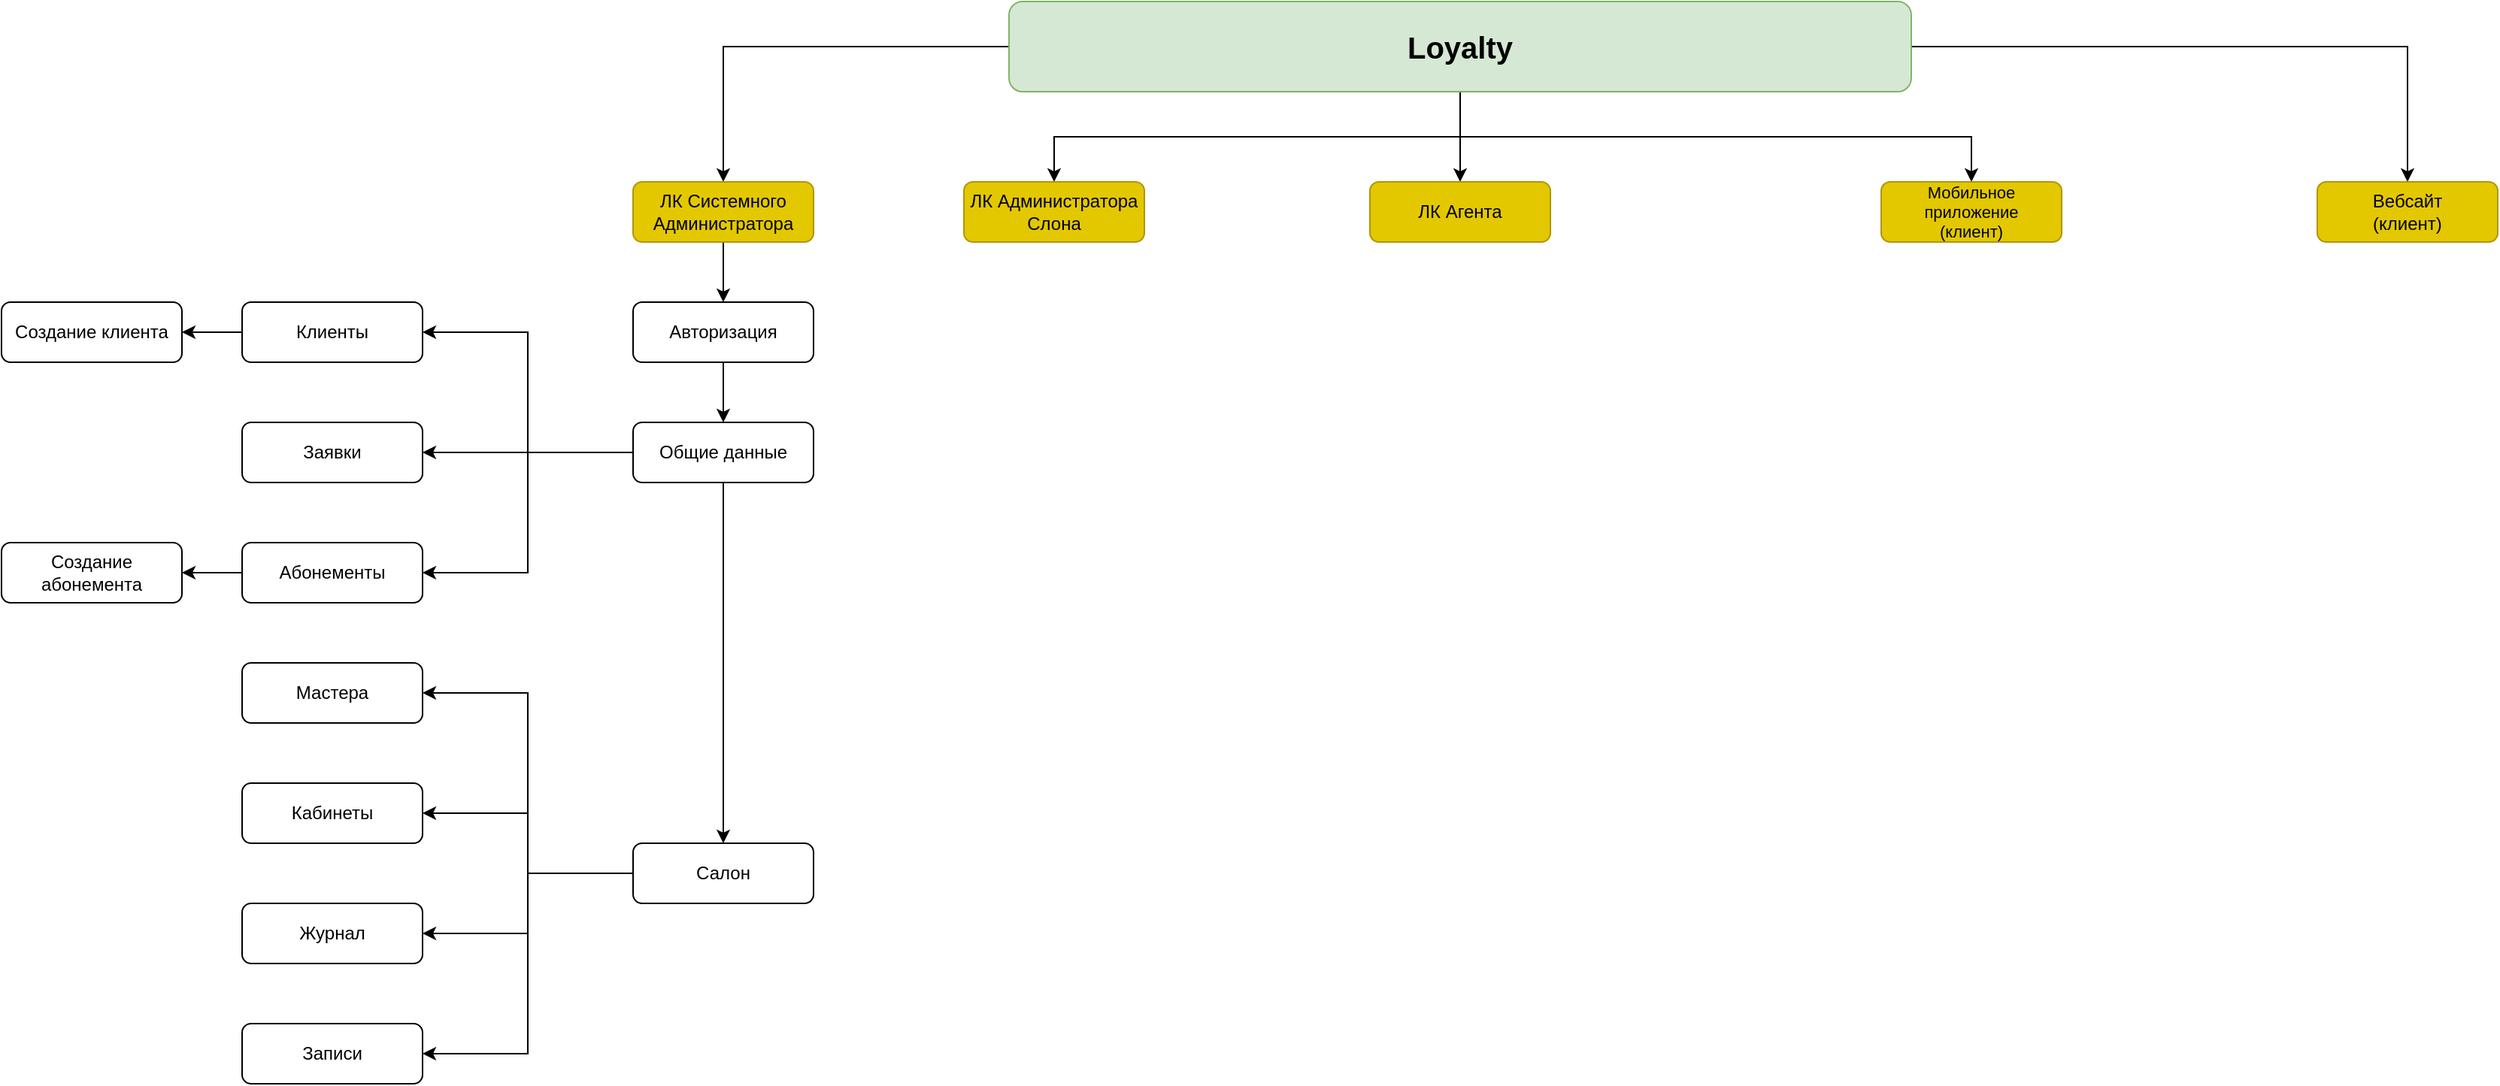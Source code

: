 <mxfile version="24.4.3" type="github">
  <diagram name="Page-1" id="3LspEZ6UrVPtPHhB3D5p">
    <mxGraphModel dx="2924" dy="738" grid="1" gridSize="10" guides="1" tooltips="1" connect="1" arrows="1" fold="1" page="1" pageScale="1" pageWidth="850" pageHeight="1100" math="0" shadow="0">
      <root>
        <mxCell id="0" />
        <mxCell id="1" parent="0" />
        <mxCell id="3AA2hyl5XIKiU2v8SSu--7" style="edgeStyle=orthogonalEdgeStyle;rounded=0;orthogonalLoop=1;jettySize=auto;html=1;" edge="1" parent="1" source="3AA2hyl5XIKiU2v8SSu--1" target="3AA2hyl5XIKiU2v8SSu--2">
          <mxGeometry relative="1" as="geometry" />
        </mxCell>
        <mxCell id="3AA2hyl5XIKiU2v8SSu--8" style="edgeStyle=orthogonalEdgeStyle;rounded=0;orthogonalLoop=1;jettySize=auto;html=1;" edge="1" parent="1" source="3AA2hyl5XIKiU2v8SSu--1" target="3AA2hyl5XIKiU2v8SSu--3">
          <mxGeometry relative="1" as="geometry" />
        </mxCell>
        <mxCell id="3AA2hyl5XIKiU2v8SSu--9" style="edgeStyle=orthogonalEdgeStyle;rounded=0;orthogonalLoop=1;jettySize=auto;html=1;entryX=0.5;entryY=0;entryDx=0;entryDy=0;" edge="1" parent="1" source="3AA2hyl5XIKiU2v8SSu--1" target="3AA2hyl5XIKiU2v8SSu--4">
          <mxGeometry relative="1" as="geometry" />
        </mxCell>
        <mxCell id="3AA2hyl5XIKiU2v8SSu--10" style="edgeStyle=orthogonalEdgeStyle;rounded=0;orthogonalLoop=1;jettySize=auto;html=1;" edge="1" parent="1" source="3AA2hyl5XIKiU2v8SSu--1" target="3AA2hyl5XIKiU2v8SSu--5">
          <mxGeometry relative="1" as="geometry" />
        </mxCell>
        <mxCell id="3AA2hyl5XIKiU2v8SSu--11" style="edgeStyle=orthogonalEdgeStyle;rounded=0;orthogonalLoop=1;jettySize=auto;html=1;" edge="1" parent="1" source="3AA2hyl5XIKiU2v8SSu--1" target="3AA2hyl5XIKiU2v8SSu--6">
          <mxGeometry relative="1" as="geometry" />
        </mxCell>
        <mxCell id="3AA2hyl5XIKiU2v8SSu--1" value="Loyalty" style="rounded=1;whiteSpace=wrap;html=1;fontSize=20;fontStyle=1;fillColor=#d5e8d4;strokeColor=#82b366;" vertex="1" parent="1">
          <mxGeometry x="270" y="40" width="600" height="60" as="geometry" />
        </mxCell>
        <mxCell id="3AA2hyl5XIKiU2v8SSu--13" value="" style="edgeStyle=orthogonalEdgeStyle;rounded=0;orthogonalLoop=1;jettySize=auto;html=1;" edge="1" parent="1" source="3AA2hyl5XIKiU2v8SSu--2" target="3AA2hyl5XIKiU2v8SSu--12">
          <mxGeometry relative="1" as="geometry" />
        </mxCell>
        <mxCell id="3AA2hyl5XIKiU2v8SSu--2" value="ЛК Системного Администратора" style="rounded=1;whiteSpace=wrap;html=1;fillColor=#e3c800;fontColor=#000000;strokeColor=#B09500;" vertex="1" parent="1">
          <mxGeometry x="20" y="160" width="120" height="40" as="geometry" />
        </mxCell>
        <mxCell id="3AA2hyl5XIKiU2v8SSu--3" value="ЛК Администратора Слона" style="rounded=1;whiteSpace=wrap;html=1;fillColor=#e3c800;fontColor=#000000;strokeColor=#B09500;" vertex="1" parent="1">
          <mxGeometry x="240" y="160" width="120" height="40" as="geometry" />
        </mxCell>
        <mxCell id="3AA2hyl5XIKiU2v8SSu--4" value="ЛК Агента" style="rounded=1;whiteSpace=wrap;html=1;fillColor=#e3c800;fontColor=#000000;strokeColor=#B09500;" vertex="1" parent="1">
          <mxGeometry x="510" y="160" width="120" height="40" as="geometry" />
        </mxCell>
        <mxCell id="3AA2hyl5XIKiU2v8SSu--5" value="Мобильное приложение&lt;div style=&quot;font-size: 11px;&quot;&gt;(клиент)&lt;/div&gt;" style="rounded=1;whiteSpace=wrap;html=1;fontSize=11;fillColor=#e3c800;fontColor=#000000;strokeColor=#B09500;" vertex="1" parent="1">
          <mxGeometry x="850" y="160" width="120" height="40" as="geometry" />
        </mxCell>
        <mxCell id="3AA2hyl5XIKiU2v8SSu--6" value="Вебсайт&lt;div&gt;(клиент)&lt;/div&gt;" style="rounded=1;whiteSpace=wrap;html=1;fillColor=#e3c800;fontColor=#000000;strokeColor=#B09500;" vertex="1" parent="1">
          <mxGeometry x="1140" y="160" width="120" height="40" as="geometry" />
        </mxCell>
        <mxCell id="3AA2hyl5XIKiU2v8SSu--15" value="" style="edgeStyle=orthogonalEdgeStyle;rounded=0;orthogonalLoop=1;jettySize=auto;html=1;" edge="1" parent="1" source="3AA2hyl5XIKiU2v8SSu--12" target="3AA2hyl5XIKiU2v8SSu--14">
          <mxGeometry relative="1" as="geometry" />
        </mxCell>
        <mxCell id="3AA2hyl5XIKiU2v8SSu--12" value="Авторизация" style="whiteSpace=wrap;html=1;rounded=1;" vertex="1" parent="1">
          <mxGeometry x="20" y="240" width="120" height="40" as="geometry" />
        </mxCell>
        <mxCell id="3AA2hyl5XIKiU2v8SSu--17" value="" style="edgeStyle=orthogonalEdgeStyle;rounded=0;orthogonalLoop=1;jettySize=auto;html=1;" edge="1" parent="1" source="3AA2hyl5XIKiU2v8SSu--14" target="3AA2hyl5XIKiU2v8SSu--16">
          <mxGeometry relative="1" as="geometry" />
        </mxCell>
        <mxCell id="3AA2hyl5XIKiU2v8SSu--24" style="edgeStyle=orthogonalEdgeStyle;rounded=0;orthogonalLoop=1;jettySize=auto;html=1;entryX=1;entryY=0.5;entryDx=0;entryDy=0;" edge="1" parent="1" source="3AA2hyl5XIKiU2v8SSu--14" target="3AA2hyl5XIKiU2v8SSu--18">
          <mxGeometry relative="1" as="geometry" />
        </mxCell>
        <mxCell id="3AA2hyl5XIKiU2v8SSu--25" style="edgeStyle=orthogonalEdgeStyle;rounded=0;orthogonalLoop=1;jettySize=auto;html=1;entryX=1;entryY=0.5;entryDx=0;entryDy=0;" edge="1" parent="1" source="3AA2hyl5XIKiU2v8SSu--14" target="3AA2hyl5XIKiU2v8SSu--19">
          <mxGeometry relative="1" as="geometry" />
        </mxCell>
        <mxCell id="3AA2hyl5XIKiU2v8SSu--27" style="edgeStyle=orthogonalEdgeStyle;rounded=0;orthogonalLoop=1;jettySize=auto;html=1;entryX=0.5;entryY=0;entryDx=0;entryDy=0;" edge="1" parent="1" source="3AA2hyl5XIKiU2v8SSu--14" target="3AA2hyl5XIKiU2v8SSu--26">
          <mxGeometry relative="1" as="geometry" />
        </mxCell>
        <mxCell id="3AA2hyl5XIKiU2v8SSu--14" value="Общие данные" style="whiteSpace=wrap;html=1;rounded=1;" vertex="1" parent="1">
          <mxGeometry x="20" y="320" width="120" height="40" as="geometry" />
        </mxCell>
        <mxCell id="3AA2hyl5XIKiU2v8SSu--16" value="Заявки" style="whiteSpace=wrap;html=1;rounded=1;" vertex="1" parent="1">
          <mxGeometry x="-240" y="320" width="120" height="40" as="geometry" />
        </mxCell>
        <mxCell id="3AA2hyl5XIKiU2v8SSu--22" value="" style="edgeStyle=orthogonalEdgeStyle;rounded=0;orthogonalLoop=1;jettySize=auto;html=1;" edge="1" parent="1" source="3AA2hyl5XIKiU2v8SSu--18" target="3AA2hyl5XIKiU2v8SSu--21">
          <mxGeometry relative="1" as="geometry" />
        </mxCell>
        <mxCell id="3AA2hyl5XIKiU2v8SSu--18" value="Клиенты" style="whiteSpace=wrap;html=1;rounded=1;" vertex="1" parent="1">
          <mxGeometry x="-240" y="240" width="120" height="40" as="geometry" />
        </mxCell>
        <mxCell id="3AA2hyl5XIKiU2v8SSu--23" value="" style="edgeStyle=orthogonalEdgeStyle;rounded=0;orthogonalLoop=1;jettySize=auto;html=1;" edge="1" parent="1" source="3AA2hyl5XIKiU2v8SSu--19" target="3AA2hyl5XIKiU2v8SSu--20">
          <mxGeometry relative="1" as="geometry" />
        </mxCell>
        <mxCell id="3AA2hyl5XIKiU2v8SSu--19" value="Абонементы" style="whiteSpace=wrap;html=1;rounded=1;" vertex="1" parent="1">
          <mxGeometry x="-240" y="400" width="120" height="40" as="geometry" />
        </mxCell>
        <mxCell id="3AA2hyl5XIKiU2v8SSu--20" value="Создание абонемента" style="whiteSpace=wrap;html=1;rounded=1;" vertex="1" parent="1">
          <mxGeometry x="-400" y="400" width="120" height="40" as="geometry" />
        </mxCell>
        <mxCell id="3AA2hyl5XIKiU2v8SSu--21" value="Создание клиента" style="whiteSpace=wrap;html=1;rounded=1;" vertex="1" parent="1">
          <mxGeometry x="-400" y="240" width="120" height="40" as="geometry" />
        </mxCell>
        <mxCell id="3AA2hyl5XIKiU2v8SSu--32" style="edgeStyle=orthogonalEdgeStyle;rounded=0;orthogonalLoop=1;jettySize=auto;html=1;entryX=1;entryY=0.5;entryDx=0;entryDy=0;" edge="1" parent="1" source="3AA2hyl5XIKiU2v8SSu--26" target="3AA2hyl5XIKiU2v8SSu--28">
          <mxGeometry relative="1" as="geometry" />
        </mxCell>
        <mxCell id="3AA2hyl5XIKiU2v8SSu--33" style="edgeStyle=orthogonalEdgeStyle;rounded=0;orthogonalLoop=1;jettySize=auto;html=1;entryX=1;entryY=0.5;entryDx=0;entryDy=0;" edge="1" parent="1" source="3AA2hyl5XIKiU2v8SSu--26" target="3AA2hyl5XIKiU2v8SSu--29">
          <mxGeometry relative="1" as="geometry" />
        </mxCell>
        <mxCell id="3AA2hyl5XIKiU2v8SSu--34" style="edgeStyle=orthogonalEdgeStyle;rounded=0;orthogonalLoop=1;jettySize=auto;html=1;entryX=1;entryY=0.5;entryDx=0;entryDy=0;" edge="1" parent="1" source="3AA2hyl5XIKiU2v8SSu--26" target="3AA2hyl5XIKiU2v8SSu--30">
          <mxGeometry relative="1" as="geometry" />
        </mxCell>
        <mxCell id="3AA2hyl5XIKiU2v8SSu--35" style="edgeStyle=orthogonalEdgeStyle;rounded=0;orthogonalLoop=1;jettySize=auto;html=1;entryX=1;entryY=0.5;entryDx=0;entryDy=0;" edge="1" parent="1" source="3AA2hyl5XIKiU2v8SSu--26" target="3AA2hyl5XIKiU2v8SSu--31">
          <mxGeometry relative="1" as="geometry" />
        </mxCell>
        <mxCell id="3AA2hyl5XIKiU2v8SSu--26" value="Салон" style="whiteSpace=wrap;html=1;rounded=1;" vertex="1" parent="1">
          <mxGeometry x="20" y="600" width="120" height="40" as="geometry" />
        </mxCell>
        <mxCell id="3AA2hyl5XIKiU2v8SSu--28" value="Мастера" style="whiteSpace=wrap;html=1;rounded=1;" vertex="1" parent="1">
          <mxGeometry x="-240" y="480" width="120" height="40" as="geometry" />
        </mxCell>
        <mxCell id="3AA2hyl5XIKiU2v8SSu--29" value="Кабинеты" style="whiteSpace=wrap;html=1;rounded=1;" vertex="1" parent="1">
          <mxGeometry x="-240" y="560" width="120" height="40" as="geometry" />
        </mxCell>
        <mxCell id="3AA2hyl5XIKiU2v8SSu--30" value="Журнал" style="whiteSpace=wrap;html=1;rounded=1;" vertex="1" parent="1">
          <mxGeometry x="-240" y="640" width="120" height="40" as="geometry" />
        </mxCell>
        <mxCell id="3AA2hyl5XIKiU2v8SSu--31" value="Записи" style="whiteSpace=wrap;html=1;rounded=1;" vertex="1" parent="1">
          <mxGeometry x="-240" y="720" width="120" height="40" as="geometry" />
        </mxCell>
      </root>
    </mxGraphModel>
  </diagram>
</mxfile>
